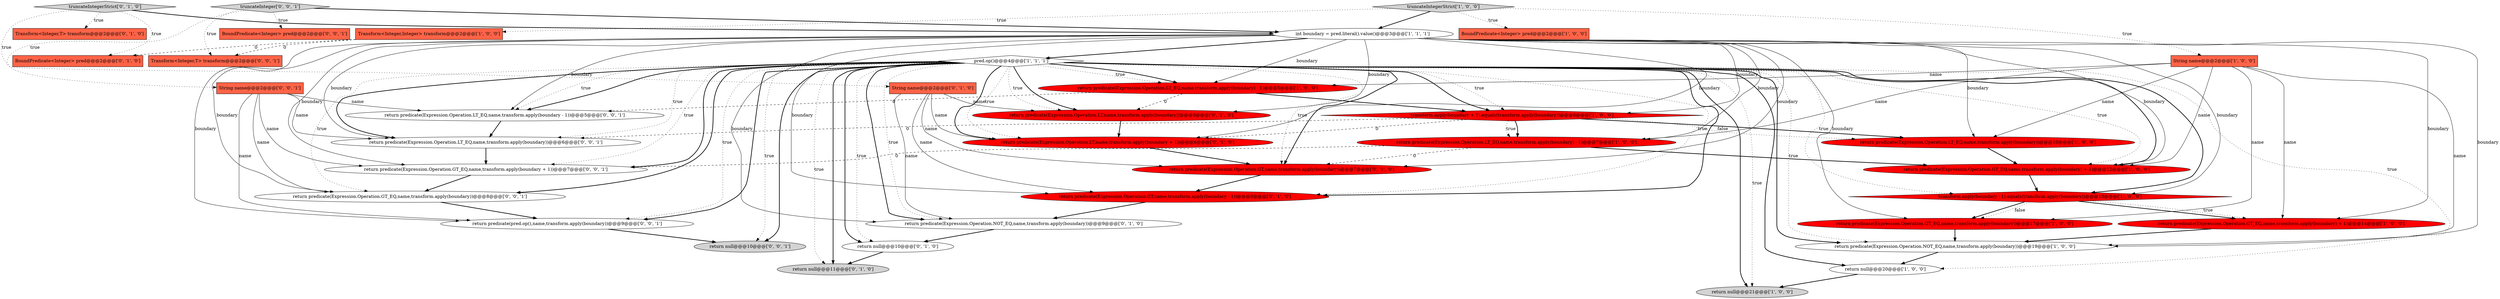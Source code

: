 digraph {
8 [style = filled, label = "BoundPredicate<Integer> pred@@@2@@@['1', '0', '0']", fillcolor = tomato, shape = box image = "AAA0AAABBB1BBB"];
2 [style = filled, label = "return predicate(Expression.Operation.LT_EQ,name,transform.apply(boundary))@@@10@@@['1', '0', '0']", fillcolor = red, shape = ellipse image = "AAA1AAABBB1BBB"];
13 [style = filled, label = "return null@@@21@@@['1', '0', '0']", fillcolor = lightgray, shape = ellipse image = "AAA0AAABBB1BBB"];
23 [style = filled, label = "truncateIntegerStrict['0', '1', '0']", fillcolor = lightgray, shape = diamond image = "AAA0AAABBB2BBB"];
24 [style = filled, label = "BoundPredicate<Integer> pred@@@2@@@['0', '1', '0']", fillcolor = tomato, shape = box image = "AAA1AAABBB2BBB"];
32 [style = filled, label = "Transform<Integer,T> transform@@@2@@@['0', '0', '1']", fillcolor = tomato, shape = box image = "AAA0AAABBB3BBB"];
0 [style = filled, label = "return predicate(Expression.Operation.LT_EQ,name,transform.apply(boundary) - 1)@@@5@@@['1', '0', '0']", fillcolor = red, shape = ellipse image = "AAA1AAABBB1BBB"];
20 [style = filled, label = "return predicate(Expression.Operation.GT,name,transform.apply(boundary))@@@7@@@['0', '1', '0']", fillcolor = red, shape = ellipse image = "AAA1AAABBB2BBB"];
19 [style = filled, label = "String name@@@2@@@['0', '1', '0']", fillcolor = tomato, shape = box image = "AAA0AAABBB2BBB"];
4 [style = filled, label = "return predicate(Expression.Operation.LT_EQ,name,transform.apply(boundary) - 1)@@@7@@@['1', '0', '0']", fillcolor = red, shape = ellipse image = "AAA1AAABBB1BBB"];
34 [style = filled, label = "truncateInteger['0', '0', '1']", fillcolor = lightgray, shape = diamond image = "AAA0AAABBB3BBB"];
12 [style = filled, label = "Transform<Integer,Integer> transform@@@2@@@['1', '0', '0']", fillcolor = tomato, shape = box image = "AAA1AAABBB1BBB"];
3 [style = filled, label = "int boundary = pred.literal().value()@@@3@@@['1', '1', '1']", fillcolor = white, shape = ellipse image = "AAA0AAABBB1BBB"];
22 [style = filled, label = "return predicate(Expression.Operation.LT,name,transform.apply(boundary + 1))@@@6@@@['0', '1', '0']", fillcolor = red, shape = ellipse image = "AAA1AAABBB2BBB"];
15 [style = filled, label = "return null@@@20@@@['1', '0', '0']", fillcolor = white, shape = ellipse image = "AAA0AAABBB1BBB"];
21 [style = filled, label = "return predicate(Expression.Operation.LT,name,transform.apply(boundary))@@@5@@@['0', '1', '0']", fillcolor = red, shape = ellipse image = "AAA1AAABBB2BBB"];
14 [style = filled, label = "transform.apply(boundary - 1).equals(transform.apply(boundary))@@@13@@@['1', '0', '0']", fillcolor = red, shape = diamond image = "AAA1AAABBB1BBB"];
6 [style = filled, label = "truncateIntegerStrict['1', '0', '0']", fillcolor = lightgray, shape = diamond image = "AAA0AAABBB1BBB"];
35 [style = filled, label = "return predicate(Expression.Operation.LT_EQ,name,transform.apply(boundary))@@@6@@@['0', '0', '1']", fillcolor = white, shape = ellipse image = "AAA0AAABBB3BBB"];
10 [style = filled, label = "String name@@@2@@@['1', '0', '0']", fillcolor = tomato, shape = box image = "AAA0AAABBB1BBB"];
28 [style = filled, label = "BoundPredicate<Integer> pred@@@2@@@['0', '0', '1']", fillcolor = tomato, shape = box image = "AAA0AAABBB3BBB"];
31 [style = filled, label = "String name@@@2@@@['0', '0', '1']", fillcolor = tomato, shape = box image = "AAA0AAABBB3BBB"];
11 [style = filled, label = "transform.apply(boundary + 1).equals(transform.apply(boundary))@@@6@@@['1', '0', '0']", fillcolor = red, shape = diamond image = "AAA1AAABBB1BBB"];
7 [style = filled, label = "return predicate(Expression.Operation.GT_EQ,name,transform.apply(boundary))@@@17@@@['1', '0', '0']", fillcolor = red, shape = ellipse image = "AAA1AAABBB1BBB"];
30 [style = filled, label = "return predicate(pred.op(),name,transform.apply(boundary))@@@9@@@['0', '0', '1']", fillcolor = white, shape = ellipse image = "AAA0AAABBB3BBB"];
9 [style = filled, label = "pred.op()@@@4@@@['1', '1', '1']", fillcolor = white, shape = diamond image = "AAA0AAABBB1BBB"];
17 [style = filled, label = "return predicate(Expression.Operation.GT,name,transform.apply(boundary - 1))@@@8@@@['0', '1', '0']", fillcolor = red, shape = ellipse image = "AAA1AAABBB2BBB"];
29 [style = filled, label = "return predicate(Expression.Operation.GT_EQ,name,transform.apply(boundary))@@@8@@@['0', '0', '1']", fillcolor = white, shape = ellipse image = "AAA0AAABBB3BBB"];
16 [style = filled, label = "return predicate(Expression.Operation.GT_EQ,name,transform.apply(boundary) + 1)@@@14@@@['1', '0', '0']", fillcolor = red, shape = ellipse image = "AAA1AAABBB1BBB"];
37 [style = filled, label = "return null@@@10@@@['0', '0', '1']", fillcolor = lightgray, shape = ellipse image = "AAA0AAABBB3BBB"];
36 [style = filled, label = "return predicate(Expression.Operation.GT_EQ,name,transform.apply(boundary + 1))@@@7@@@['0', '0', '1']", fillcolor = white, shape = ellipse image = "AAA0AAABBB3BBB"];
33 [style = filled, label = "return predicate(Expression.Operation.LT_EQ,name,transform.apply(boundary - 1))@@@5@@@['0', '0', '1']", fillcolor = white, shape = ellipse image = "AAA0AAABBB3BBB"];
1 [style = filled, label = "return predicate(Expression.Operation.NOT_EQ,name,transform.apply(boundary))@@@19@@@['1', '0', '0']", fillcolor = white, shape = ellipse image = "AAA0AAABBB1BBB"];
27 [style = filled, label = "return null@@@10@@@['0', '1', '0']", fillcolor = white, shape = ellipse image = "AAA0AAABBB2BBB"];
25 [style = filled, label = "return null@@@11@@@['0', '1', '0']", fillcolor = lightgray, shape = ellipse image = "AAA0AAABBB2BBB"];
5 [style = filled, label = "return predicate(Expression.Operation.GT_EQ,name,transform.apply(boundary) + 1)@@@12@@@['1', '0', '0']", fillcolor = red, shape = ellipse image = "AAA1AAABBB1BBB"];
18 [style = filled, label = "Transform<Integer,T> transform@@@2@@@['0', '1', '0']", fillcolor = tomato, shape = box image = "AAA0AAABBB2BBB"];
26 [style = filled, label = "return predicate(Expression.Operation.NOT_EQ,name,transform.apply(boundary))@@@9@@@['0', '1', '0']", fillcolor = white, shape = ellipse image = "AAA0AAABBB2BBB"];
6->3 [style = bold, label=""];
9->35 [style = dotted, label="true"];
9->11 [style = bold, label=""];
29->30 [style = bold, label=""];
36->29 [style = bold, label=""];
3->14 [style = solid, label="boundary"];
11->2 [style = dotted, label="false"];
3->5 [style = solid, label="boundary"];
9->37 [style = dotted, label="true"];
10->1 [style = solid, label="name"];
31->36 [style = solid, label="name"];
10->5 [style = solid, label="name"];
9->35 [style = bold, label=""];
9->37 [style = bold, label=""];
19->26 [style = solid, label="name"];
14->7 [style = bold, label=""];
9->26 [style = bold, label=""];
23->18 [style = dotted, label="true"];
4->36 [style = dashed, label="0"];
3->26 [style = solid, label="boundary"];
12->24 [style = dashed, label="0"];
9->21 [style = bold, label=""];
9->14 [style = bold, label=""];
9->5 [style = bold, label=""];
9->13 [style = bold, label=""];
9->15 [style = dotted, label="true"];
10->4 [style = solid, label="name"];
3->30 [style = solid, label="boundary"];
9->29 [style = bold, label=""];
27->25 [style = bold, label=""];
3->1 [style = solid, label="boundary"];
3->2 [style = solid, label="boundary"];
14->16 [style = bold, label=""];
34->28 [style = dotted, label="true"];
9->33 [style = dotted, label="true"];
15->13 [style = bold, label=""];
9->26 [style = dotted, label="true"];
7->1 [style = bold, label=""];
31->30 [style = solid, label="name"];
19->22 [style = solid, label="name"];
9->33 [style = bold, label=""];
3->11 [style = solid, label="boundary"];
19->17 [style = solid, label="name"];
11->22 [style = dashed, label="0"];
3->7 [style = solid, label="boundary"];
9->17 [style = bold, label=""];
23->3 [style = bold, label=""];
23->19 [style = dotted, label="true"];
9->21 [style = dotted, label="true"];
31->33 [style = solid, label="name"];
26->27 [style = bold, label=""];
34->31 [style = dotted, label="true"];
3->16 [style = solid, label="boundary"];
3->0 [style = solid, label="boundary"];
22->20 [style = bold, label=""];
21->22 [style = bold, label=""];
0->33 [style = dashed, label="0"];
9->13 [style = dotted, label="true"];
6->12 [style = dotted, label="true"];
9->1 [style = bold, label=""];
3->22 [style = solid, label="boundary"];
3->4 [style = solid, label="boundary"];
23->24 [style = dotted, label="true"];
3->21 [style = solid, label="boundary"];
10->2 [style = solid, label="name"];
9->22 [style = bold, label=""];
9->0 [style = dotted, label="true"];
10->16 [style = solid, label="name"];
3->29 [style = solid, label="boundary"];
3->33 [style = solid, label="boundary"];
9->11 [style = dotted, label="true"];
12->32 [style = dashed, label="0"];
11->4 [style = bold, label=""];
0->11 [style = bold, label=""];
9->20 [style = bold, label=""];
10->7 [style = solid, label="name"];
11->4 [style = dotted, label="true"];
9->27 [style = bold, label=""];
3->9 [style = bold, label=""];
14->16 [style = dotted, label="true"];
6->10 [style = dotted, label="true"];
31->29 [style = solid, label="name"];
16->1 [style = bold, label=""];
4->20 [style = dashed, label="0"];
6->8 [style = dotted, label="true"];
9->20 [style = dotted, label="true"];
9->1 [style = dotted, label="true"];
3->20 [style = solid, label="boundary"];
9->22 [style = dotted, label="true"];
9->30 [style = dotted, label="true"];
4->5 [style = bold, label=""];
2->5 [style = bold, label=""];
9->36 [style = bold, label=""];
9->5 [style = dotted, label="true"];
34->32 [style = dotted, label="true"];
33->35 [style = bold, label=""];
17->26 [style = bold, label=""];
20->17 [style = bold, label=""];
9->29 [style = dotted, label="true"];
9->0 [style = bold, label=""];
19->21 [style = solid, label="name"];
1->15 [style = bold, label=""];
9->17 [style = dotted, label="true"];
9->36 [style = dotted, label="true"];
14->7 [style = dotted, label="false"];
3->35 [style = solid, label="boundary"];
9->30 [style = bold, label=""];
10->0 [style = solid, label="name"];
31->35 [style = solid, label="name"];
5->14 [style = bold, label=""];
30->37 [style = bold, label=""];
11->2 [style = bold, label=""];
9->14 [style = dotted, label="true"];
9->25 [style = dotted, label="true"];
9->27 [style = dotted, label="true"];
34->3 [style = bold, label=""];
0->21 [style = dashed, label="0"];
9->15 [style = bold, label=""];
9->25 [style = bold, label=""];
19->20 [style = solid, label="name"];
35->36 [style = bold, label=""];
3->36 [style = solid, label="boundary"];
11->35 [style = dashed, label="0"];
3->17 [style = solid, label="boundary"];
}
